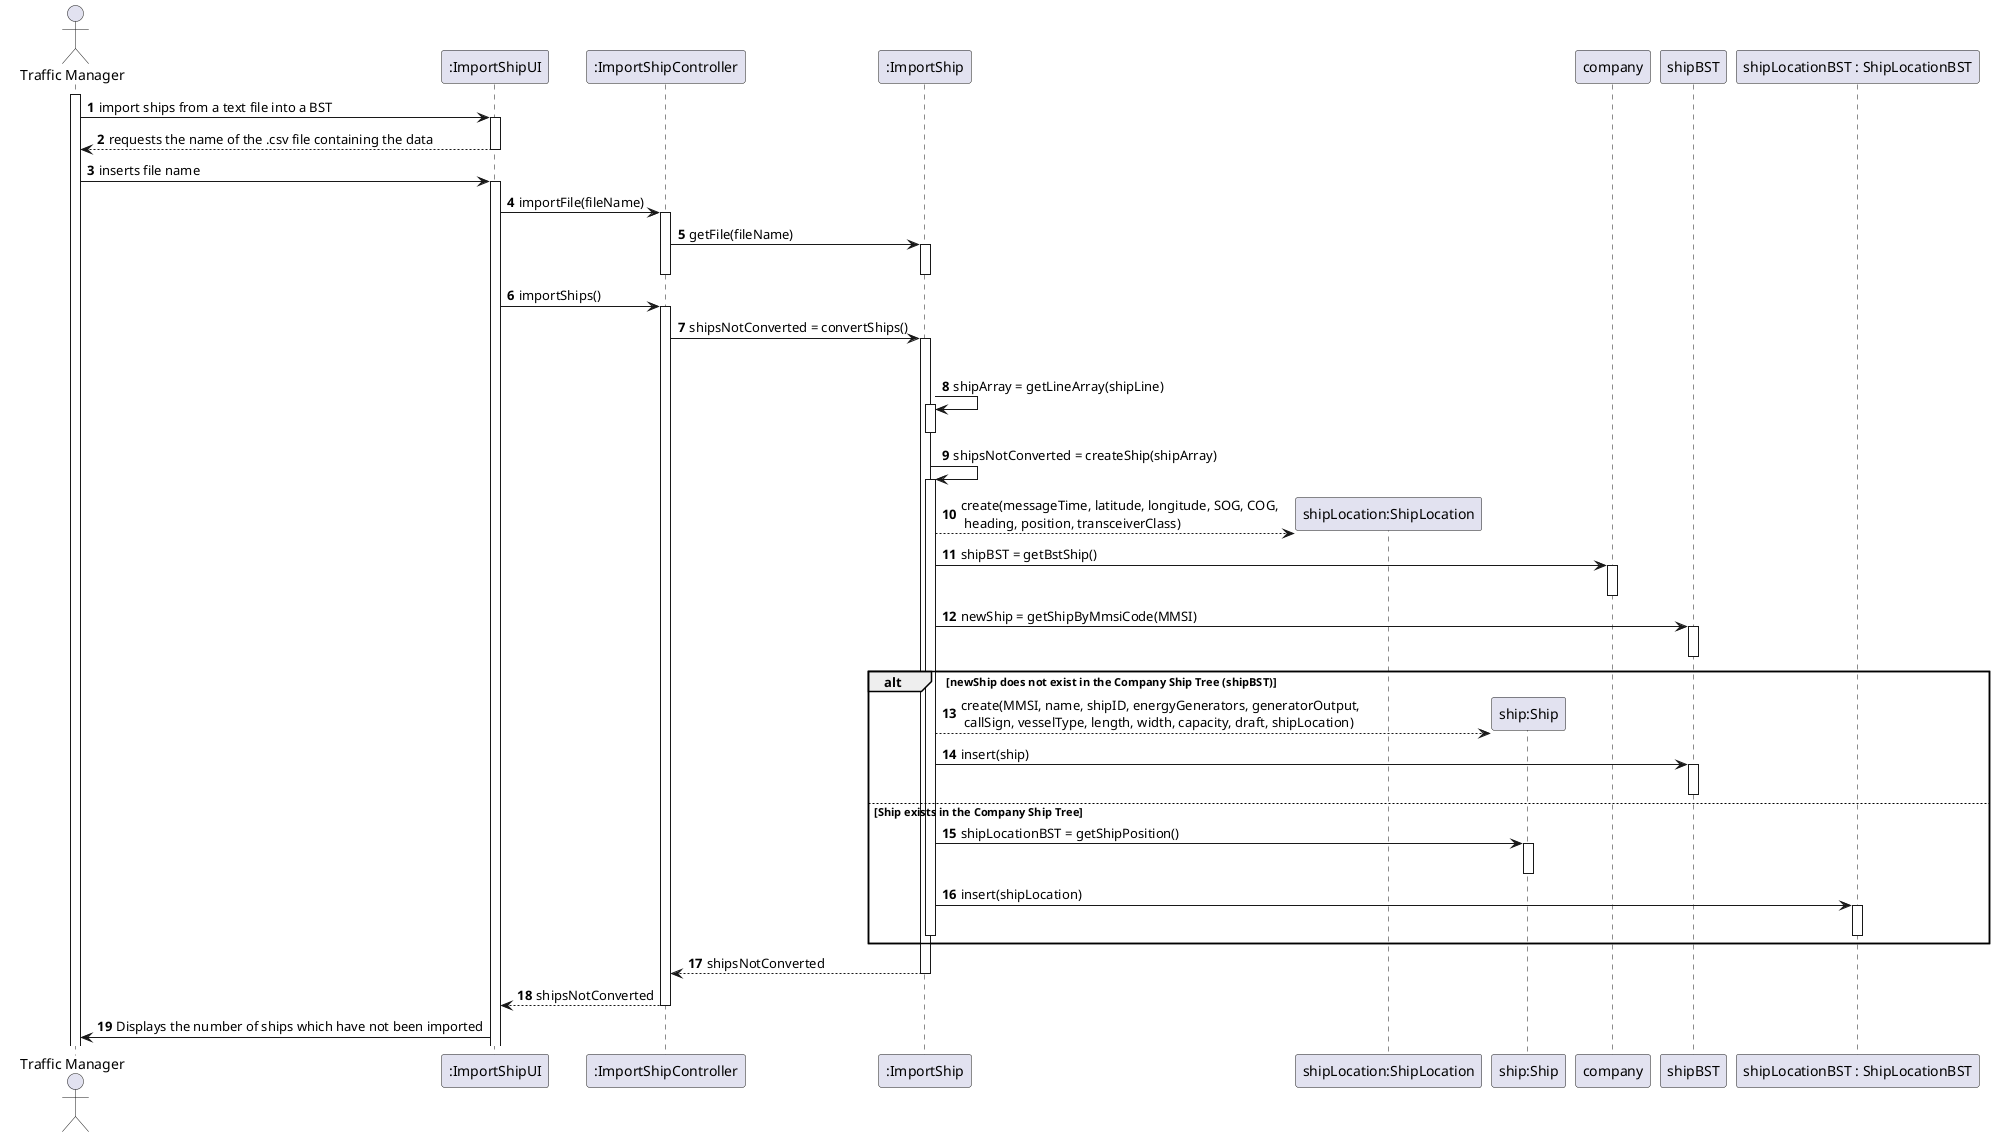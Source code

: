 @startuml

autonumber
actor "Traffic Manager" as manager

participant ":ImportShipUI" as ui
participant ":ImportShipController" as controller
participant ":ImportShip" as importShip
participant "shipLocation:ShipLocation" as shipLocation
participant "ship:Ship" as ship


activate manager
manager -> ui : import ships from a text file into a BST


activate ui
ui --> manager : requests the name of the .csv file containing the data


deactivate ui


manager -> ui : inserts file name


activate ui


ui -> controller : importFile(fileName)
activate controller


controller -> importShip : getFile(fileName)
activate importShip


deactivate importShip
deactivate controller


ui -> controller : importShips()
activate controller


controller -> importShip : shipsNotConverted = convertShips()
activate importShip


loop for each line on the file


importShip -> importShip ++: shipArray = getLineArray(shipLine)
deactivate importShip


importShip -> importShip ++: shipsNotConverted = createShip(shipArray)


create shipLocation
importShip --> shipLocation: create(messageTime, latitude, longitude, SOG, COG,\n heading, position, transceiverClass)

importShip -> company : shipBST = getBstShip()
activate company
deactivate company

importShip -> shipBST : newShip = getShipByMmsiCode(MMSI)
activate shipBST
deactivate shipBST

alt newShip does not exist in the Company Ship Tree (shipBST)

create ship
importShip --> ship: create(MMSI, name, shipID, energyGenerators, generatorOutput,\n callSign, vesselType, length, width, capacity, draft, shipLocation)


participant ":Company" as company
participant "shipBST:ShipBST" as shipBST


importShip -> shipBST : insert(ship)
activate shipBST
deactivate shipBST

else Ship exists in the Company Ship Tree

participant "shipLocationBST : ShipLocationBST" as shipLocationBST

importShip -> ship : shipLocationBST = getShipPosition()
activate ship
deactivate ship

importShip -> shipLocationBST : insert(shipLocation)
activate shipLocationBST
deactivate shipLocationBST

deactivate importShip
end


importShip --> controller : shipsNotConverted
deactivate importShip

controller --> ui : shipsNotConverted
deactivate controller

ui -> manager : Displays the number of ships which have not been imported


@enduml


